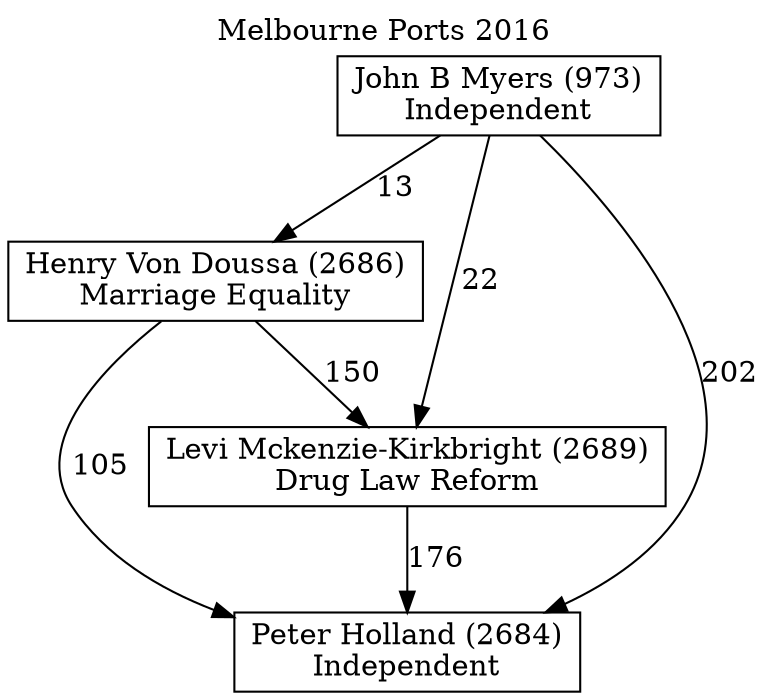 // House preference flow
digraph "Peter Holland (2684)_Melbourne Ports_2016" {
	graph [label="Melbourne Ports 2016" labelloc=t mclimit=10]
	node [shape=box]
	"Henry Von Doussa (2686)" [label="Henry Von Doussa (2686)
Marriage Equality"]
	"John B Myers (973)" [label="John B Myers (973)
Independent"]
	"Levi Mckenzie-Kirkbright (2689)" [label="Levi Mckenzie-Kirkbright (2689)
Drug Law Reform"]
	"Peter Holland (2684)" [label="Peter Holland (2684)
Independent"]
	"Henry Von Doussa (2686)" -> "Levi Mckenzie-Kirkbright (2689)" [label=150]
	"Henry Von Doussa (2686)" -> "Peter Holland (2684)" [label=105]
	"John B Myers (973)" -> "Henry Von Doussa (2686)" [label=13]
	"John B Myers (973)" -> "Levi Mckenzie-Kirkbright (2689)" [label=22]
	"John B Myers (973)" -> "Peter Holland (2684)" [label=202]
	"Levi Mckenzie-Kirkbright (2689)" -> "Peter Holland (2684)" [label=176]
}
